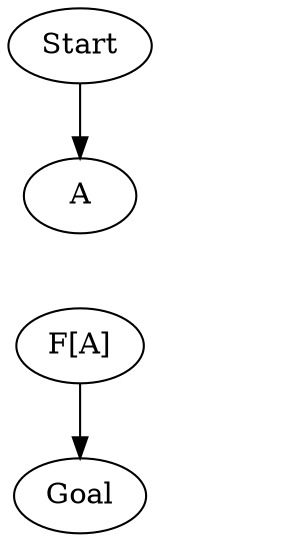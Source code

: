 digraph {
    Start[class="extremity"]
    Goal[class="extremity"]

    A[group="upper" class="start,disabled"]
    FA[label="F[A]" group="upper" class="goal"]
    empty[label="X" style="invis"]
    A -> FA[style="invis"]
    empty -> FA[style="invis"]

    Start -> A[class="start,disabled"]
    FA -> Goal[class="goal"]
}
